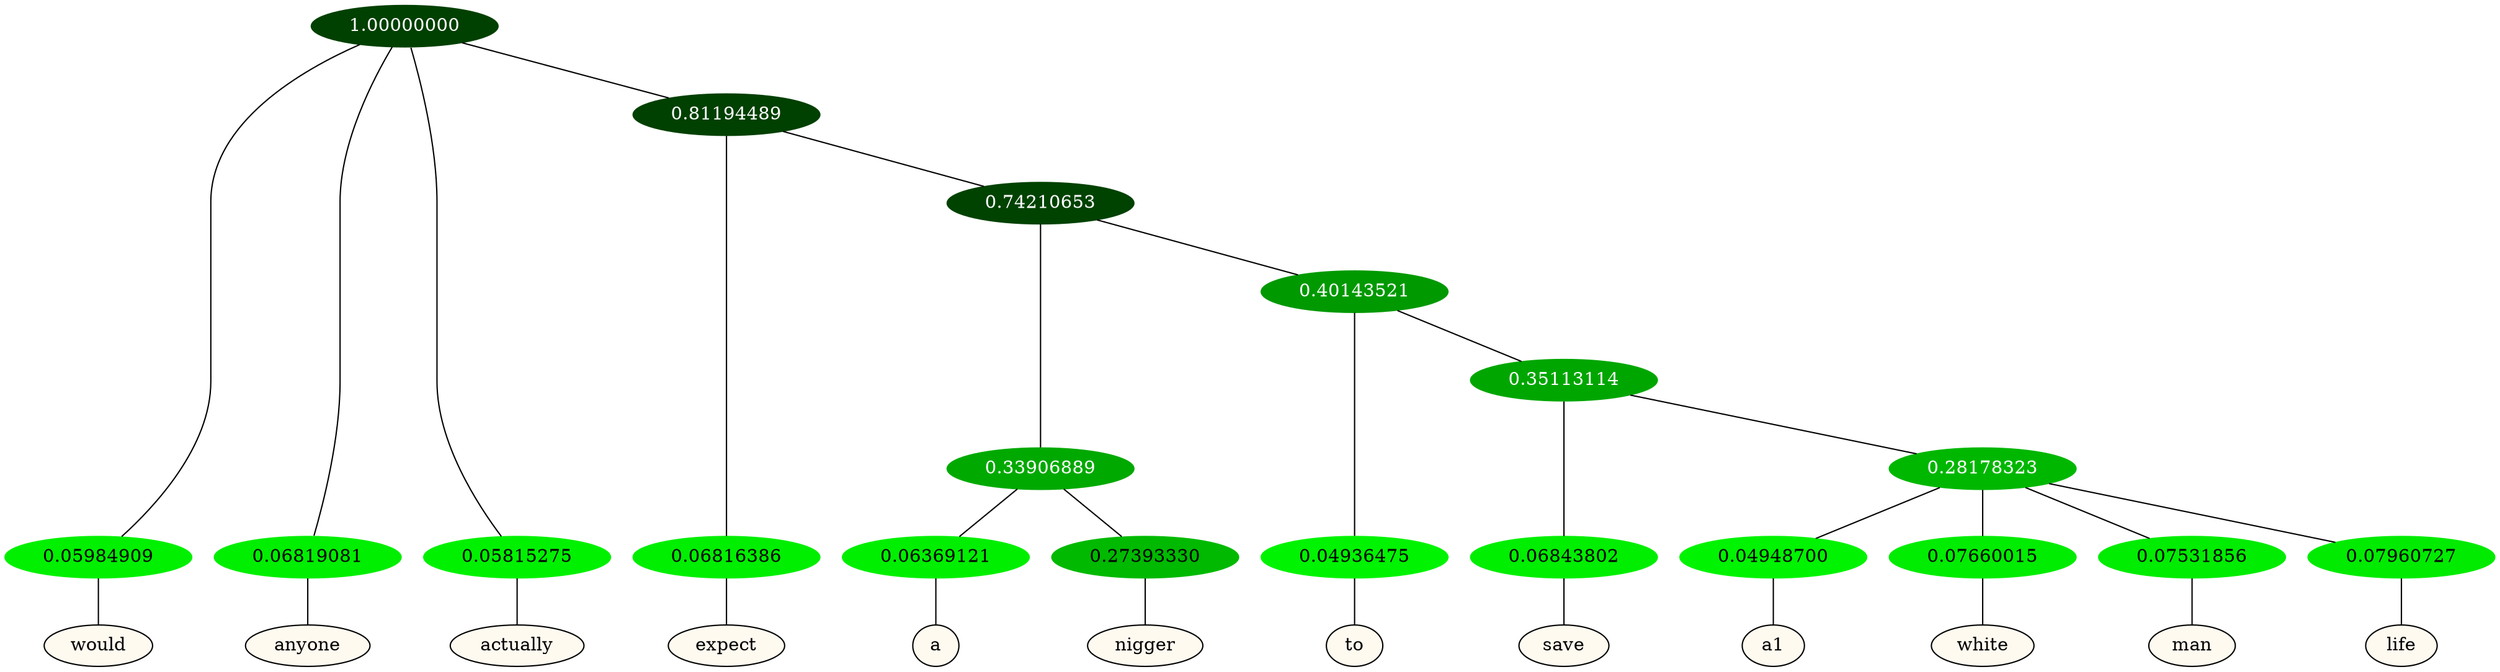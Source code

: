 graph {
	node [format=png height=0.15 nodesep=0.001 ordering=out overlap=prism overlap_scaling=0.01 ranksep=0.001 ratio=0.2 style=filled width=0.15]
	{
		rank=same
		a_w_1 [label=would color=black fillcolor=floralwhite style="filled,solid"]
		a_w_2 [label=anyone color=black fillcolor=floralwhite style="filled,solid"]
		a_w_3 [label=actually color=black fillcolor=floralwhite style="filled,solid"]
		a_w_5 [label=expect color=black fillcolor=floralwhite style="filled,solid"]
		a_w_9 [label=a color=black fillcolor=floralwhite style="filled,solid"]
		a_w_10 [label=nigger color=black fillcolor=floralwhite style="filled,solid"]
		a_w_11 [label=to color=black fillcolor=floralwhite style="filled,solid"]
		a_w_13 [label=save color=black fillcolor=floralwhite style="filled,solid"]
		a_w_15 [label=a1 color=black fillcolor=floralwhite style="filled,solid"]
		a_w_16 [label=white color=black fillcolor=floralwhite style="filled,solid"]
		a_w_17 [label=man color=black fillcolor=floralwhite style="filled,solid"]
		a_w_18 [label=life color=black fillcolor=floralwhite style="filled,solid"]
	}
	a_n_1 -- a_w_1
	a_n_2 -- a_w_2
	a_n_3 -- a_w_3
	a_n_5 -- a_w_5
	a_n_9 -- a_w_9
	a_n_10 -- a_w_10
	a_n_11 -- a_w_11
	a_n_13 -- a_w_13
	a_n_15 -- a_w_15
	a_n_16 -- a_w_16
	a_n_17 -- a_w_17
	a_n_18 -- a_w_18
	{
		rank=same
		a_n_1 [label=0.05984909 color="0.334 1.000 0.940" fontcolor=black]
		a_n_2 [label=0.06819081 color="0.334 1.000 0.932" fontcolor=black]
		a_n_3 [label=0.05815275 color="0.334 1.000 0.942" fontcolor=black]
		a_n_5 [label=0.06816386 color="0.334 1.000 0.932" fontcolor=black]
		a_n_9 [label=0.06369121 color="0.334 1.000 0.936" fontcolor=black]
		a_n_10 [label=0.27393330 color="0.334 1.000 0.726" fontcolor=black]
		a_n_11 [label=0.04936475 color="0.334 1.000 0.951" fontcolor=black]
		a_n_13 [label=0.06843802 color="0.334 1.000 0.932" fontcolor=black]
		a_n_15 [label=0.04948700 color="0.334 1.000 0.951" fontcolor=black]
		a_n_16 [label=0.07660015 color="0.334 1.000 0.923" fontcolor=black]
		a_n_17 [label=0.07531856 color="0.334 1.000 0.925" fontcolor=black]
		a_n_18 [label=0.07960727 color="0.334 1.000 0.920" fontcolor=black]
	}
	a_n_0 [label=1.00000000 color="0.334 1.000 0.250" fontcolor=grey99]
	a_n_0 -- a_n_1
	a_n_0 -- a_n_2
	a_n_0 -- a_n_3
	a_n_4 [label=0.81194489 color="0.334 1.000 0.250" fontcolor=grey99]
	a_n_0 -- a_n_4
	a_n_4 -- a_n_5
	a_n_6 [label=0.74210653 color="0.334 1.000 0.258" fontcolor=grey99]
	a_n_4 -- a_n_6
	a_n_7 [label=0.33906889 color="0.334 1.000 0.661" fontcolor=grey99]
	a_n_6 -- a_n_7
	a_n_8 [label=0.40143521 color="0.334 1.000 0.599" fontcolor=grey99]
	a_n_6 -- a_n_8
	a_n_7 -- a_n_9
	a_n_7 -- a_n_10
	a_n_8 -- a_n_11
	a_n_12 [label=0.35113114 color="0.334 1.000 0.649" fontcolor=grey99]
	a_n_8 -- a_n_12
	a_n_12 -- a_n_13
	a_n_14 [label=0.28178323 color="0.334 1.000 0.718" fontcolor=grey99]
	a_n_12 -- a_n_14
	a_n_14 -- a_n_15
	a_n_14 -- a_n_16
	a_n_14 -- a_n_17
	a_n_14 -- a_n_18
}
